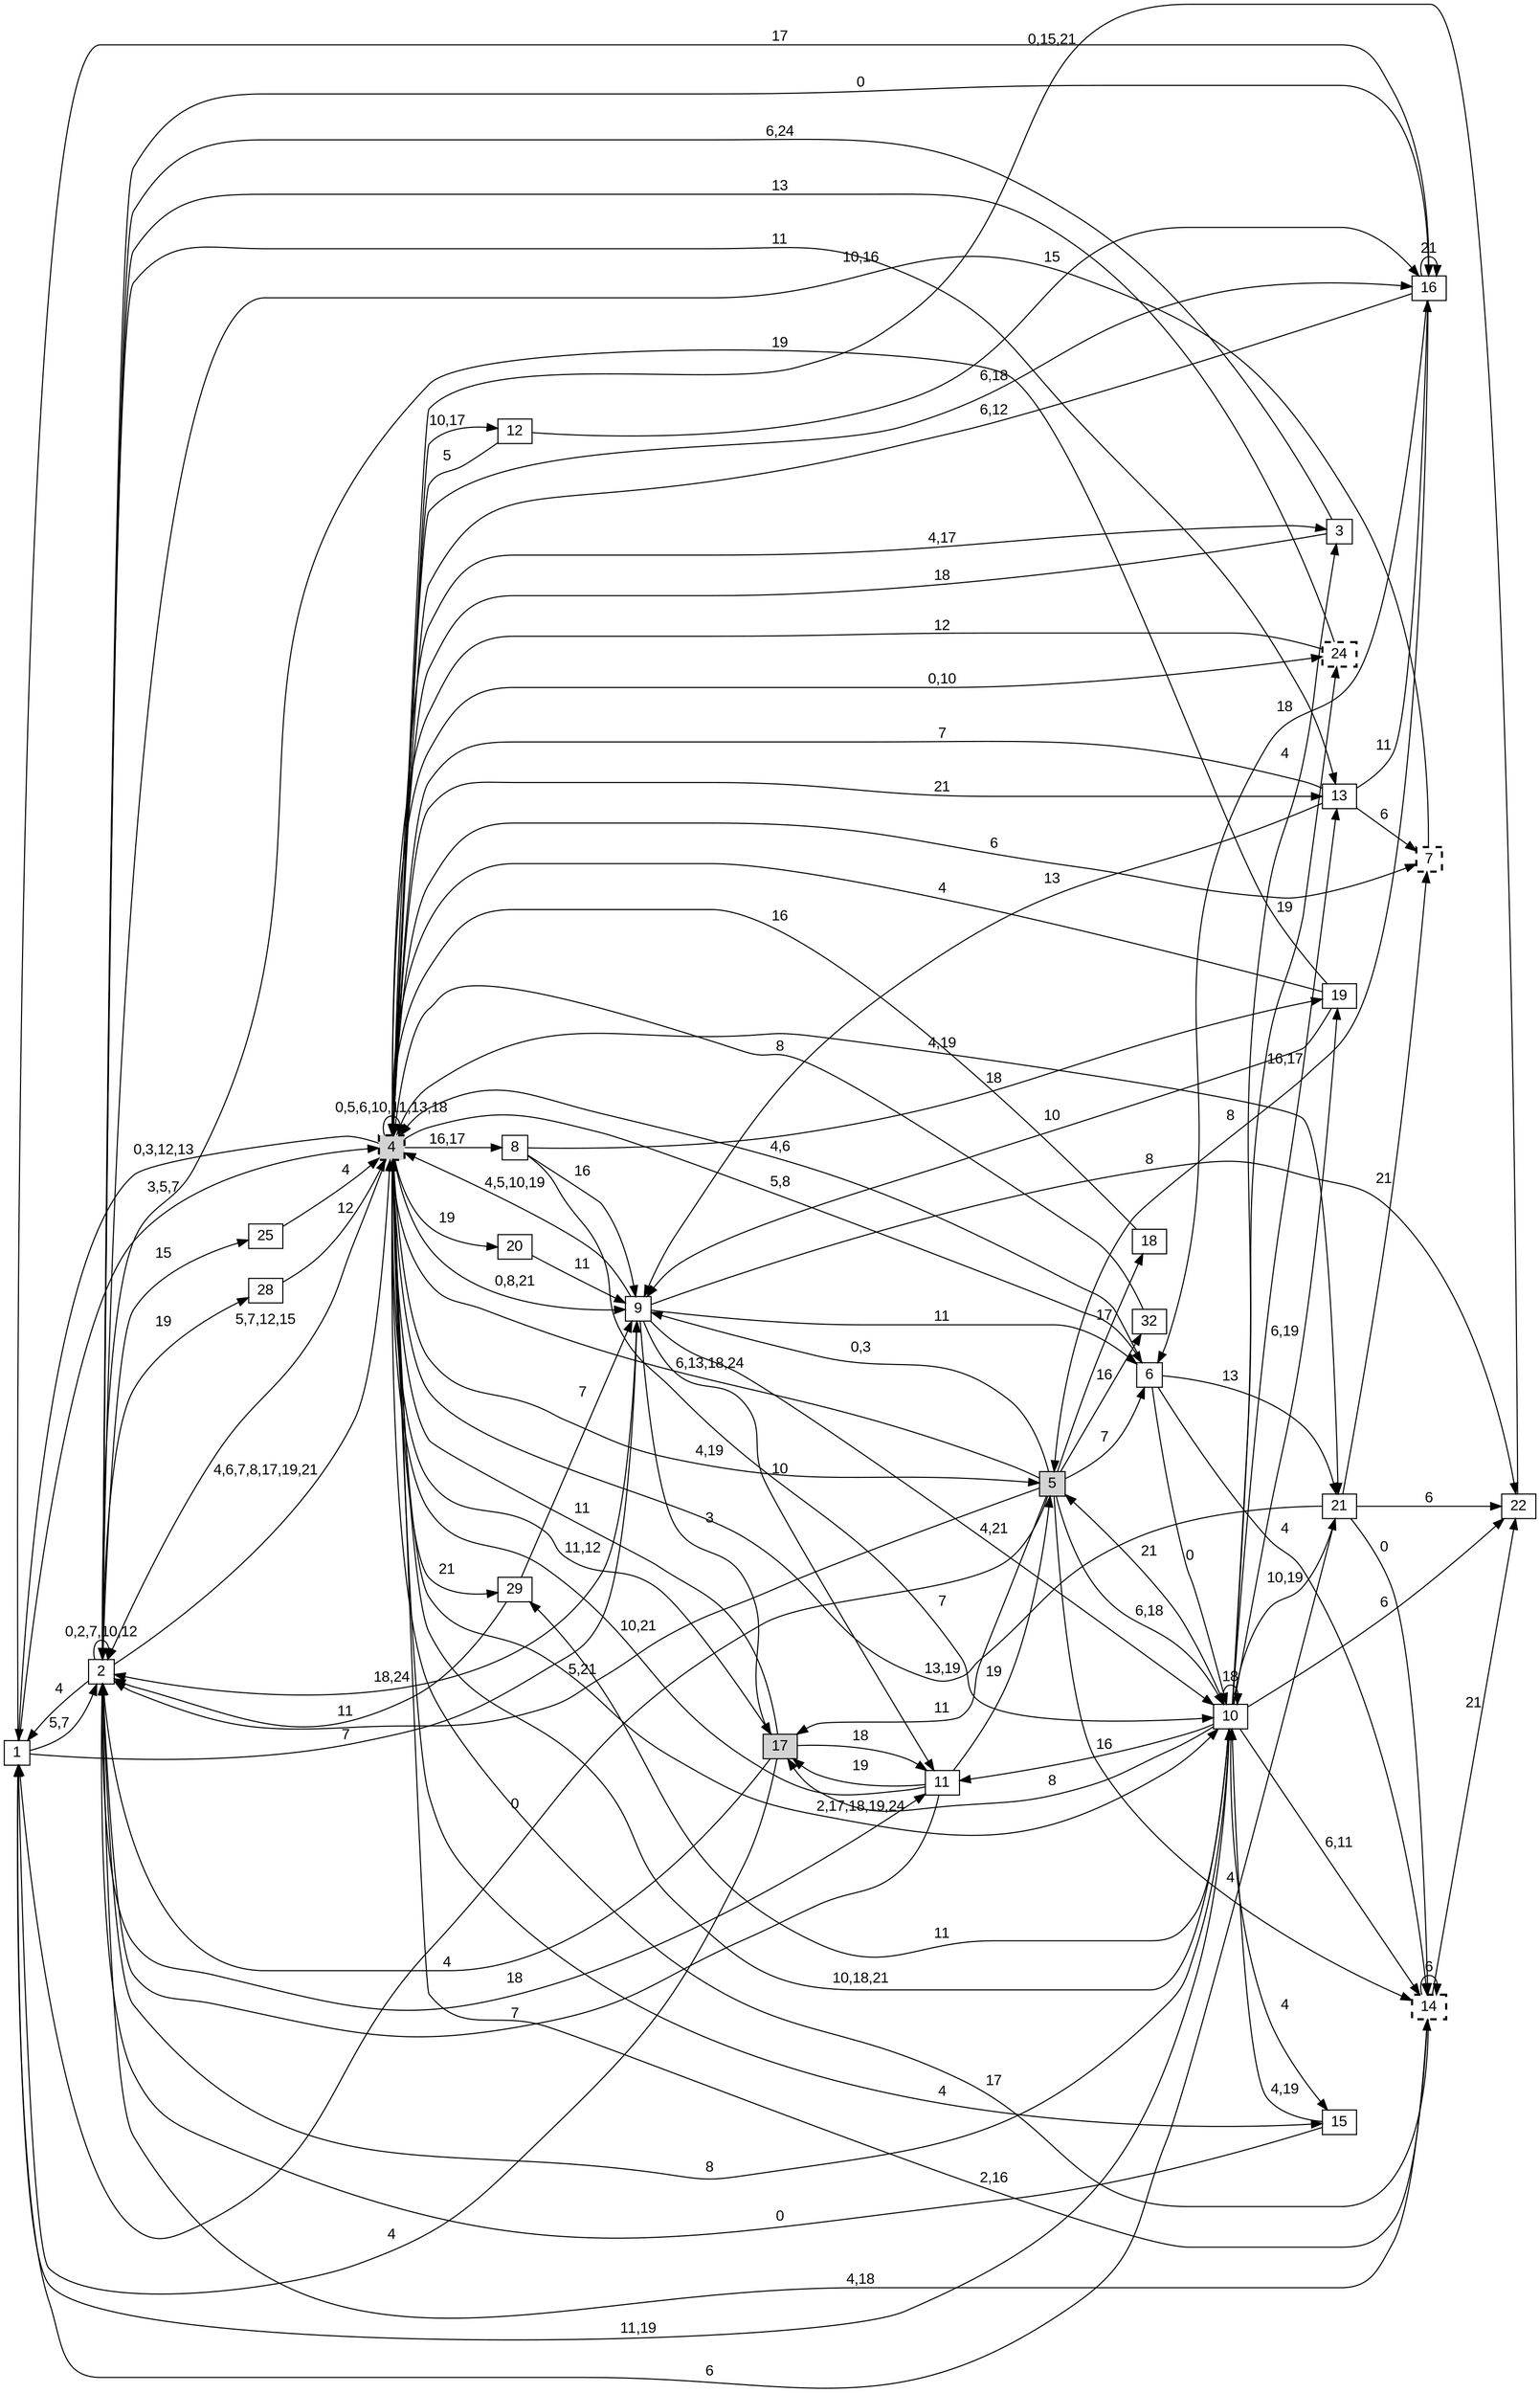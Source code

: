 digraph "NDFA" {
  rankdir=LR
  node [shape=box width=0.1 height=0.1 fontname=Arial]
  edge [fontname=Arial]
/* Estados */
 s1 [label="1" ] /* I:0 F:0 D:0 */
 s2 [label="2" ] /* I:0 F:0 D:0 */
 s3 [label="3" ] /* I:0 F:0 D:0 */
 s4 [label="4" style="filled,bold,dashed"] /* I:1 F:1 D:0 */
 s5 [label="5" style="filled"] /* I:1 F:0 D:0 */
 s6 [label="6" ] /* I:0 F:0 D:0 */
 s7 [label="7" style="bold,dashed"] /* I:0 F:1 D:0 */
 s8 [label="8" ] /* I:0 F:0 D:0 */
 s9 [label="9" ] /* I:0 F:0 D:0 */
 s10 [label="10" ] /* I:0 F:0 D:0 */
 s11 [label="11" ] /* I:0 F:0 D:0 */
 s12 [label="12" ] /* I:0 F:0 D:0 */
 s13 [label="13" ] /* I:0 F:0 D:0 */
 s14 [label="14" style="bold,dashed"] /* I:0 F:1 D:0 */
 s15 [label="15" ] /* I:0 F:0 D:0 */
 s16 [label="16" ] /* I:0 F:0 D:0 */
 s17 [label="17" style="filled"] /* I:1 F:0 D:0 */
 s18 [label="18" ] /* I:0 F:0 D:0 */
 s19 [label="19" ] /* I:0 F:0 D:0 */
 s20 [label="20" ] /* I:0 F:0 D:0 */
 s21 [label="21" ] /* I:0 F:0 D:0 */
 s22 [label="22" ] /* I:0 F:0 D:0 */
 s24 [label="24" style="bold,dashed"] /* I:0 F:1 D:0 */
 s25 [label="25" ] /* I:0 F:0 D:0 */
 s28 [label="28" ] /* I:0 F:0 D:0 */
 s29 [label="29" ] /* I:0 F:0 D:0 */
 s32 [label="32" ] /* I:0 F:0 D:0 */
/* Transiciones */
  s1 -> s2 [label="5,7"]
  s1 -> s4 [label="3,5,7"]
  s1 -> s9 [label="7"]
  s1 -> s10 [label="11,19"]
  s1 -> s16 [label="17"]
  s2 -> s1 [label="4"]
  s2 -> s2 [label="0,2,7,10,12"]
  s2 -> s4 [label="4,6,7,8,17,19,21"]
  s2 -> s11 [label="18"]
  s2 -> s13 [label="11"]
  s2 -> s25 [label="15"]
  s2 -> s28 [label="19"]
  s3 -> s2 [label="6,24"]
  s3 -> s4 [label="18"]
  s4 -> s1 [label="0,3,12,13"]
  s4 -> s2 [label="5,7,12,15"]
  s4 -> s3 [label="4,17"]
  s4 -> s4 [label="0,5,6,10,11,13,18"]
  s4 -> s5 [label="4,19"]
  s4 -> s6 [label="5,8"]
  s4 -> s7 [label="6"]
  s4 -> s8 [label="16,17"]
  s4 -> s9 [label="0,8,21"]
  s4 -> s10 [label="2,17,18,19,24"]
  s4 -> s12 [label="10,17"]
  s4 -> s13 [label="21"]
  s4 -> s14 [label="2,16"]
  s4 -> s15 [label="4"]
  s4 -> s16 [label="6,18"]
  s4 -> s17 [label="11,12"]
  s4 -> s20 [label="19"]
  s4 -> s21 [label="4,19"]
  s4 -> s24 [label="0,10"]
  s4 -> s29 [label="21"]
  s5 -> s1 [label="0"]
  s5 -> s2 [label="5,21"]
  s5 -> s4 [label="6,13,18,24"]
  s5 -> s6 [label="7"]
  s5 -> s9 [label="0,3"]
  s5 -> s10 [label="6,18"]
  s5 -> s14 [label="4"]
  s5 -> s17 [label="11"]
  s5 -> s18 [label="17"]
  s5 -> s32 [label="16"]
  s6 -> s4 [label="4,6"]
  s6 -> s10 [label="0"]
  s6 -> s14 [label="4"]
  s6 -> s21 [label="13"]
  s7 -> s2 [label="10,16"]
  s8 -> s9 [label="16"]
  s8 -> s10 [label="7"]
  s8 -> s19 [label="18"]
  s9 -> s2 [label="18,24"]
  s9 -> s4 [label="4,5,10,19"]
  s9 -> s6 [label="11"]
  s9 -> s10 [label="4,21"]
  s9 -> s11 [label="10"]
  s9 -> s17 [label="3"]
  s9 -> s22 [label="8"]
  s10 -> s2 [label="8"]
  s10 -> s3 [label="4"]
  s10 -> s4 [label="10,18,21"]
  s10 -> s5 [label="21"]
  s10 -> s10 [label="18"]
  s10 -> s11 [label="16"]
  s10 -> s13 [label="16,17"]
  s10 -> s14 [label="6,11"]
  s10 -> s15 [label="4"]
  s10 -> s17 [label="8"]
  s10 -> s19 [label="6,19"]
  s10 -> s21 [label="10,19"]
  s10 -> s22 [label="6"]
  s10 -> s24 [label="19"]
  s10 -> s29 [label="11"]
  s11 -> s2 [label="7"]
  s11 -> s4 [label="10,21"]
  s11 -> s5 [label="19"]
  s11 -> s17 [label="19"]
  s12 -> s4 [label="5"]
  s12 -> s16 [label="15"]
  s13 -> s4 [label="7"]
  s13 -> s7 [label="6"]
  s13 -> s9 [label="13"]
  s13 -> s16 [label="11"]
  s14 -> s2 [label="4,18"]
  s14 -> s4 [label="17"]
  s14 -> s14 [label="6"]
  s14 -> s22 [label="21"]
  s15 -> s2 [label="0"]
  s15 -> s10 [label="4,19"]
  s16 -> s2 [label="0"]
  s16 -> s4 [label="6,12"]
  s16 -> s5 [label="8"]
  s16 -> s6 [label="18"]
  s16 -> s16 [label="21"]
  s17 -> s1 [label="4"]
  s17 -> s2 [label="4"]
  s17 -> s4 [label="11"]
  s17 -> s11 [label="18"]
  s18 -> s4 [label="16"]
  s19 -> s2 [label="19"]
  s19 -> s4 [label="4"]
  s19 -> s9 [label="10"]
  s20 -> s9 [label="11"]
  s21 -> s1 [label="6"]
  s21 -> s4 [label="13,19"]
  s21 -> s7 [label="21"]
  s21 -> s14 [label="0"]
  s21 -> s22 [label="6"]
  s22 -> s4 [label="0,15,21"]
  s24 -> s2 [label="13"]
  s24 -> s4 [label="12"]
  s25 -> s4 [label="4"]
  s28 -> s4 [label="12"]
  s29 -> s2 [label="11"]
  s29 -> s9 [label="7"]
  s32 -> s4 [label="8"]
}
